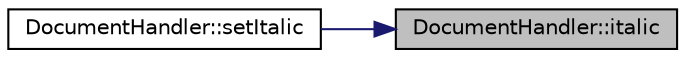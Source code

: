 digraph "DocumentHandler::italic"
{
 // INTERACTIVE_SVG=YES
 // LATEX_PDF_SIZE
  edge [fontname="Helvetica",fontsize="10",labelfontname="Helvetica",labelfontsize="10"];
  node [fontname="Helvetica",fontsize="10",shape=record];
  rankdir="RL";
  Node68 [label="DocumentHandler::italic",height=0.2,width=0.4,color="black", fillcolor="grey75", style="filled", fontcolor="black",tooltip=" "];
  Node68 -> Node69 [dir="back",color="midnightblue",fontsize="10",style="solid",fontname="Helvetica"];
  Node69 [label="DocumentHandler::setItalic",height=0.2,width=0.4,color="black", fillcolor="white", style="filled",URL="$class_document_handler.html#a57f25c4ba7a38e8bc1aa90a38bc2e701",tooltip=" "];
}

